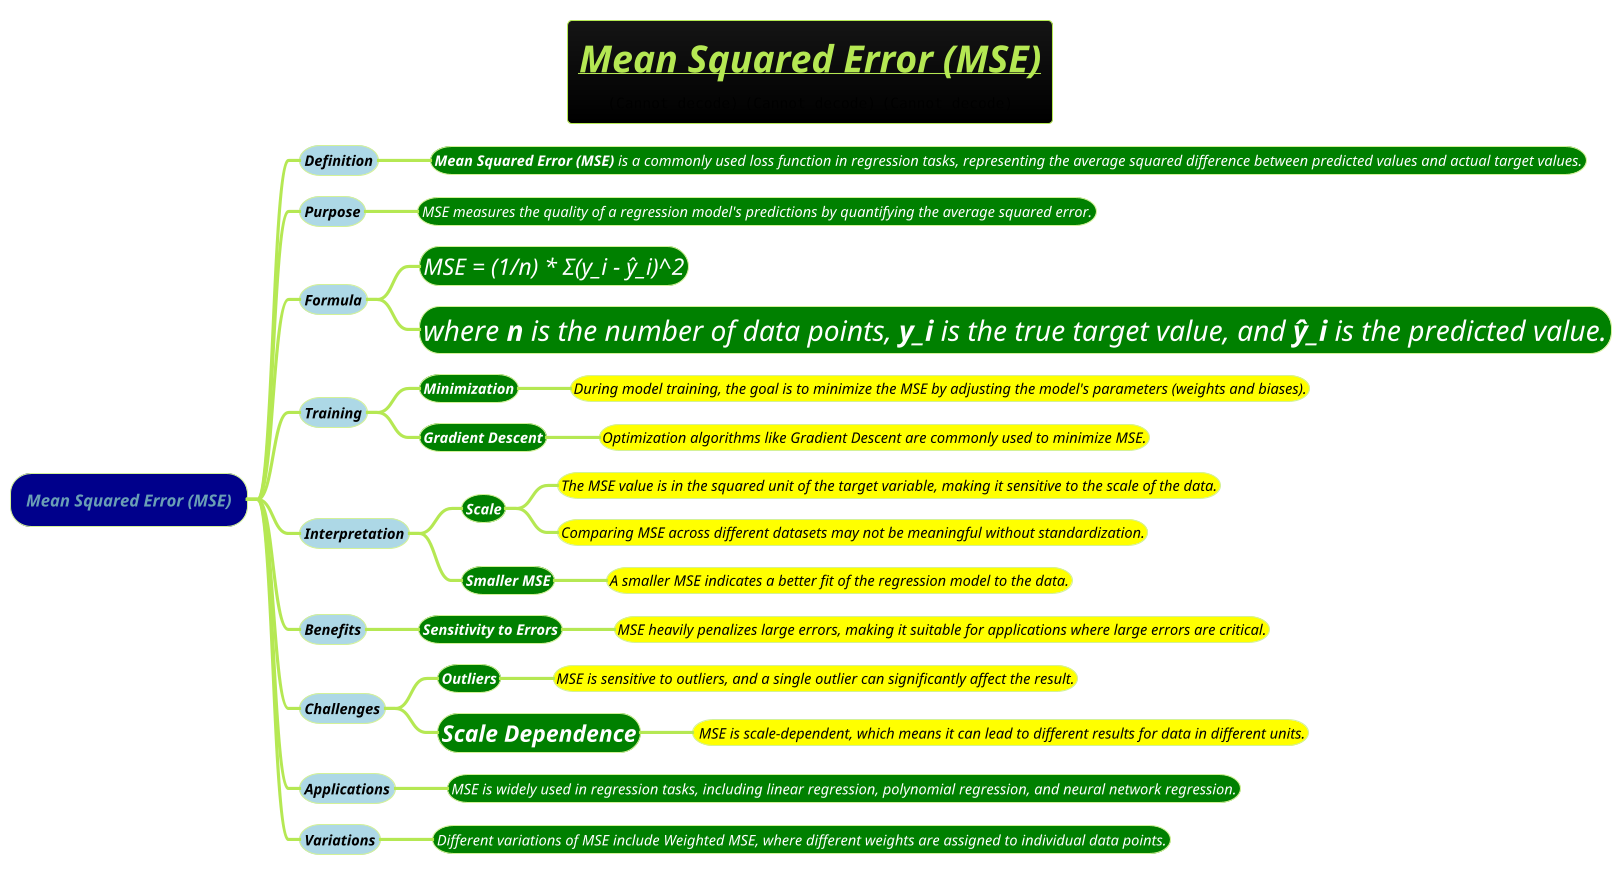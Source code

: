 @startmindmap
title =<i><b><u>Mean Squared Error (MSE) \n<img:../gif/linear-equation.png{scale=.677}> <img:../gif/dependent-and-independent-variable.png{scale=.94}> <img:../gif/mean-squared-error-(MSE).png{scale=.7}>

!theme hacker


*[#darkblue] <i>Mean Squared Error (MSE)
**[#lightblue] <color #black><i><size:14><b>Definition
***[#green] <color #white><i><size:14>**Mean Squared Error (MSE)** is a commonly used loss function in regression tasks, representing the average squared difference between predicted values and actual target values.

**[#lightblue] <color #black><i><size:14><b>Purpose
***[#green] <color #white><i><size:14>MSE measures the quality of a regression model's predictions by quantifying the average squared error.

**[#lightblue] <color #black><i><size:14><b>Formula
***[#green] <color #white><i><size:22>MSE = (1/n) * Σ(y_i - ŷ_i)^2
***[#green] <color #white><i><size:27>where **n** is the number of data points, **y_i** is the true target value, and **ŷ_i** is the predicted value.

**[#lightblue] <color #black><i><size:14><b>Training
***[#green] <color #white><i><size:14><b>Minimization
****[#yellow] <color #black><i><size:14>During model training, the goal is to minimize the MSE by adjusting the model's parameters (weights and biases).

***[#green] <color #white><i><size:14><b>Gradient Descent
****[#yellow] <color #black><i><size:14>Optimization algorithms like Gradient Descent are commonly used to minimize MSE.

**[#lightblue] <color #black><i><size:14><b>Interpretation
***[#green] <color #white><i><size:14><b>Scale
****[#yellow] <color #black><i><size:14>The MSE value is in the squared unit of the target variable, making it sensitive to the scale of the data.
****[#yellow] <color #black><i><size:14>Comparing MSE across different datasets may not be meaningful without standardization.

***[#green] <color #white><i><size:14><b>Smaller MSE
****[#yellow] <color #black><i><size:14>A smaller MSE indicates a better fit of the regression model to the data.

**[#lightblue] <color #black><i><size:14><b>Benefits
***[#green] <color #white><i><size:14><b>Sensitivity to Errors
****[#yellow] <color #black><i><size:14>MSE heavily penalizes large errors, making it suitable for applications where large errors are critical.

**[#lightblue] <color #black><i><size:14><b>Challenges
***[#green] <color #white><i><size:14><b>Outliers
****[#yellow] <color #black><i><size:14>MSE is sensitive to outliers, and a single outlier can significantly affect the result.
***[#green] <color #white><i><size:22><b>Scale Dependence
****[#yellow] <color #black> <i><size:14>MSE is scale-dependent, which means it can lead to different results for data in different units.

**[#lightblue] <color #black><i><size:14><b>Applications
***[#green] <color #white><i><size:14>MSE is widely used in regression tasks, including linear regression, polynomial regression, and neural network regression.

**[#lightblue] <color #black><i><size:14><b>Variations
***[#green] <color #white><i><size:14>Different variations of MSE include Weighted MSE, where different weights are assigned to individual data points.

@endmindmap
